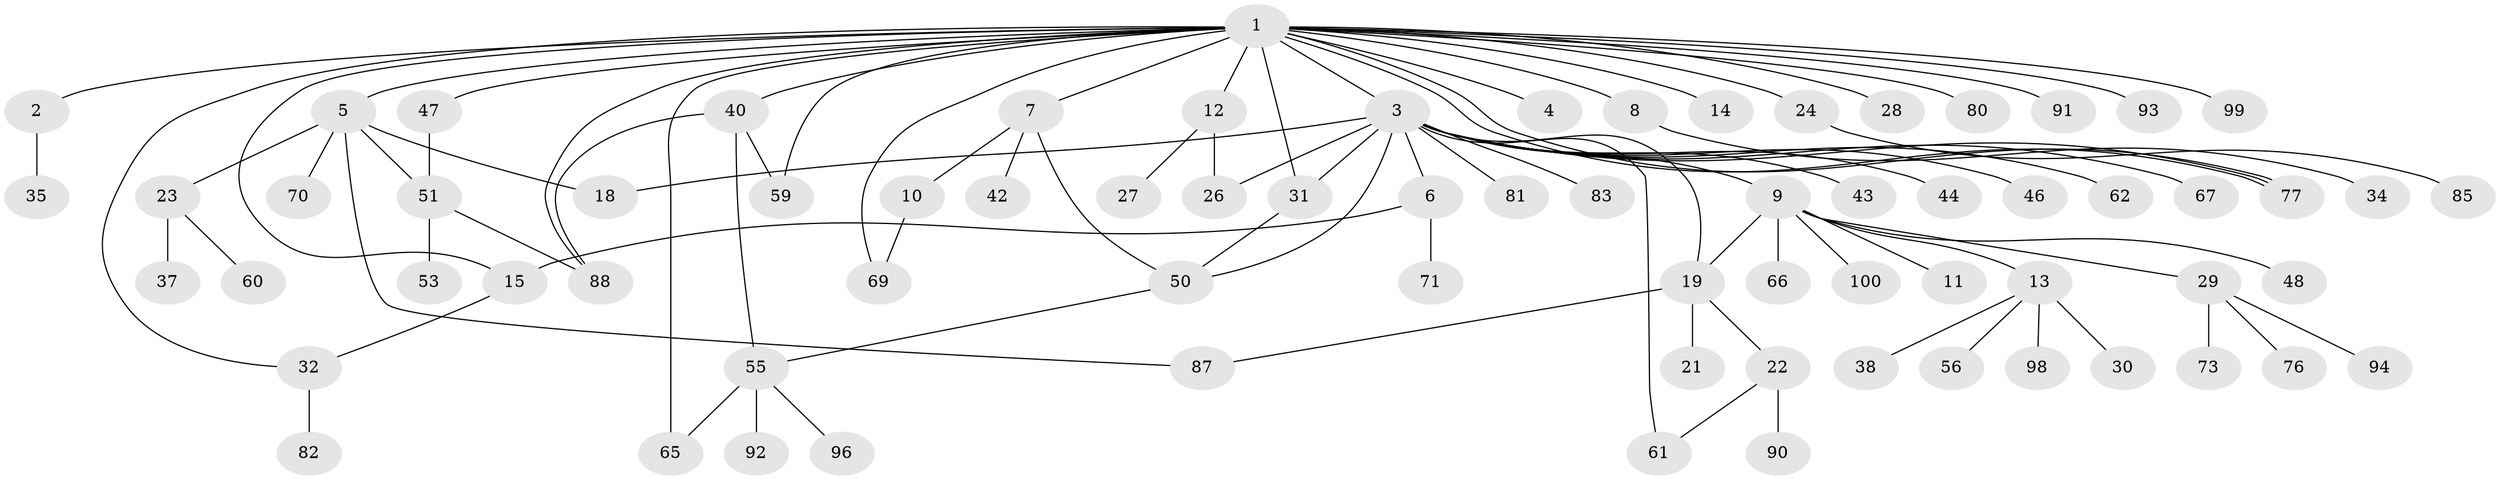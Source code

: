 // original degree distribution, {27: 0.01, 3: 0.11, 12: 0.01, 2: 0.17, 7: 0.02, 4: 0.08, 9: 0.01, 1: 0.55, 6: 0.02, 5: 0.02}
// Generated by graph-tools (version 1.1) at 2025/11/02/21/25 10:11:08]
// undirected, 73 vertices, 91 edges
graph export_dot {
graph [start="1"]
  node [color=gray90,style=filled];
  1 [super="+41"];
  2 [super="+64"];
  3 [super="+16"];
  4 [super="+49"];
  5 [super="+45"];
  6 [super="+17"];
  7 [super="+78"];
  8;
  9 [super="+57"];
  10 [super="+95"];
  11;
  12 [super="+20"];
  13 [super="+86"];
  14;
  15 [super="+52"];
  18 [super="+39"];
  19 [super="+25"];
  21 [super="+36"];
  22 [super="+79"];
  23 [super="+54"];
  24 [super="+75"];
  26;
  27;
  28;
  29 [super="+84"];
  30;
  31;
  32 [super="+33"];
  34;
  35;
  37;
  38;
  40 [super="+63"];
  42 [super="+68"];
  43;
  44;
  46;
  47;
  48;
  50 [super="+58"];
  51 [super="+97"];
  53;
  55 [super="+74"];
  56;
  59;
  60;
  61;
  62;
  65;
  66;
  67;
  69;
  70;
  71 [super="+72"];
  73;
  76;
  77;
  80;
  81;
  82;
  83;
  85;
  87;
  88 [super="+89"];
  90;
  91;
  92;
  93;
  94;
  96;
  98;
  99;
  100;
  1 -- 2;
  1 -- 3;
  1 -- 4;
  1 -- 5;
  1 -- 7;
  1 -- 8;
  1 -- 12;
  1 -- 14;
  1 -- 15;
  1 -- 24;
  1 -- 28;
  1 -- 31;
  1 -- 32;
  1 -- 40 [weight=2];
  1 -- 47;
  1 -- 59;
  1 -- 65;
  1 -- 69;
  1 -- 77;
  1 -- 77;
  1 -- 80;
  1 -- 88;
  1 -- 91;
  1 -- 93;
  1 -- 99;
  2 -- 35;
  3 -- 6;
  3 -- 9;
  3 -- 18;
  3 -- 19;
  3 -- 26;
  3 -- 46;
  3 -- 61;
  3 -- 62;
  3 -- 77;
  3 -- 81;
  3 -- 50;
  3 -- 67;
  3 -- 83;
  3 -- 43;
  3 -- 44;
  3 -- 31;
  5 -- 18;
  5 -- 23;
  5 -- 70;
  5 -- 87;
  5 -- 51;
  6 -- 71;
  6 -- 15;
  7 -- 10;
  7 -- 42;
  7 -- 50;
  8 -- 34;
  9 -- 11;
  9 -- 13;
  9 -- 19;
  9 -- 29;
  9 -- 48;
  9 -- 66;
  9 -- 100;
  10 -- 69;
  12 -- 26;
  12 -- 27;
  13 -- 30;
  13 -- 38;
  13 -- 56;
  13 -- 98;
  15 -- 32;
  19 -- 21;
  19 -- 22;
  19 -- 87;
  22 -- 61;
  22 -- 90;
  23 -- 37;
  23 -- 60;
  24 -- 85;
  29 -- 73;
  29 -- 76;
  29 -- 94;
  31 -- 50;
  32 -- 82;
  40 -- 59;
  40 -- 88;
  40 -- 55;
  47 -- 51;
  50 -- 55;
  51 -- 53;
  51 -- 88;
  55 -- 92;
  55 -- 96;
  55 -- 65;
}
